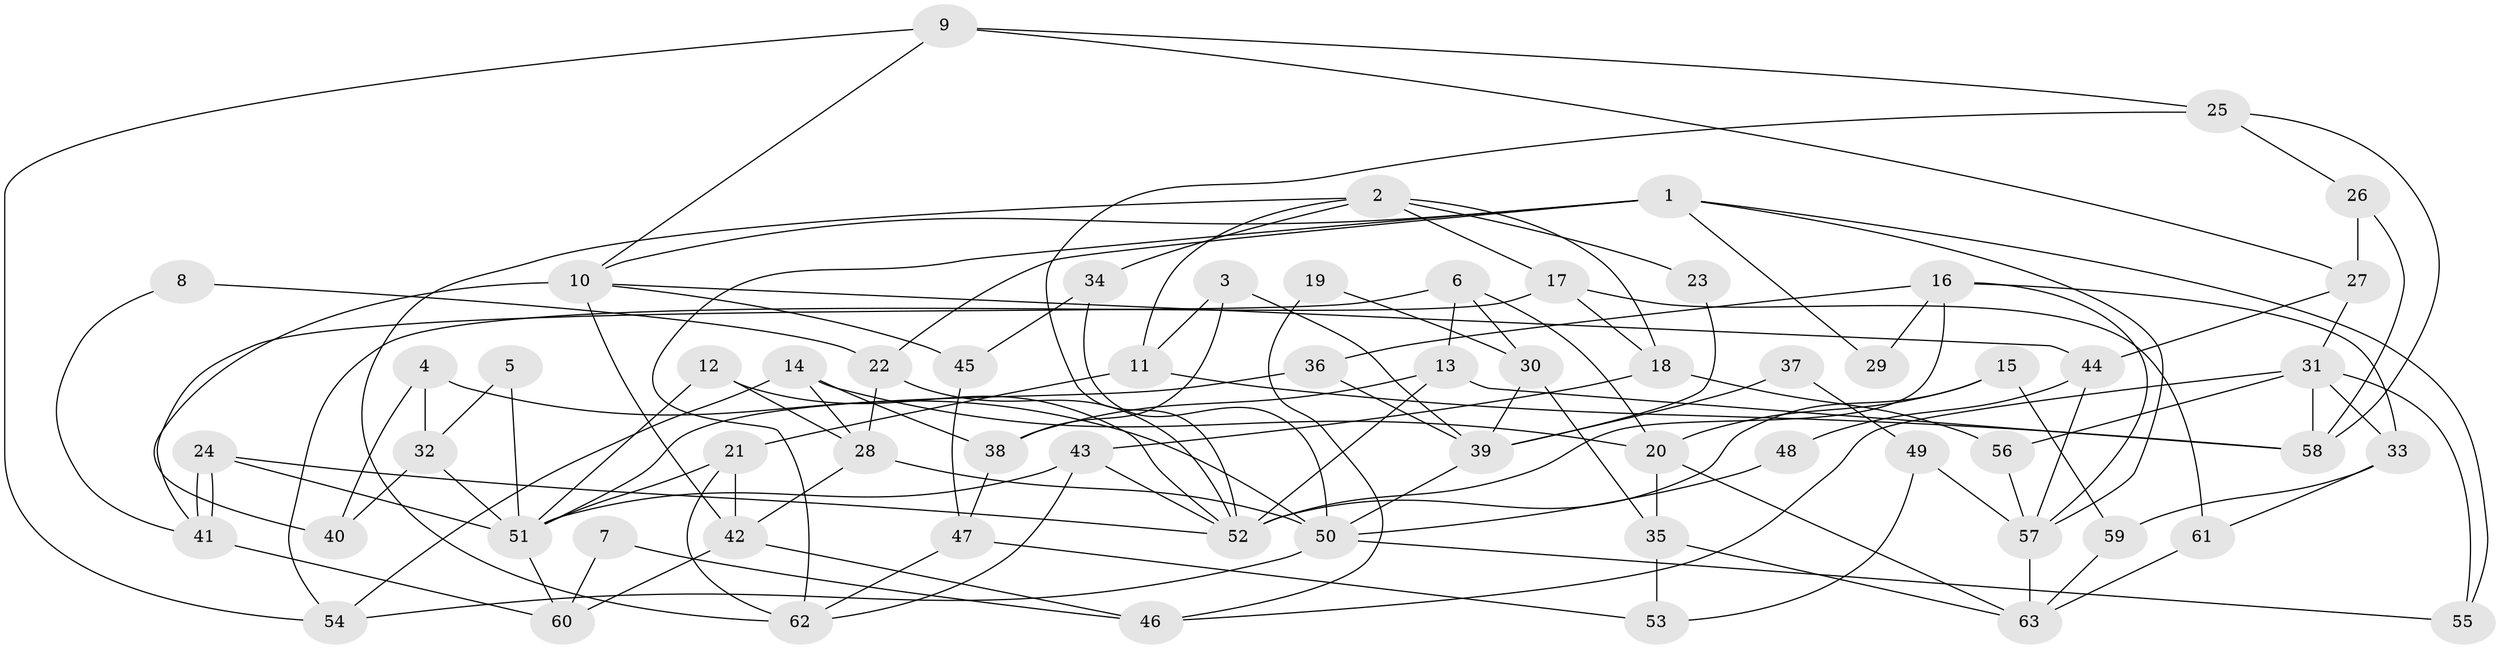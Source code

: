 // Generated by graph-tools (version 1.1) at 2025/11/02/27/25 16:11:20]
// undirected, 63 vertices, 126 edges
graph export_dot {
graph [start="1"]
  node [color=gray90,style=filled];
  1;
  2;
  3;
  4;
  5;
  6;
  7;
  8;
  9;
  10;
  11;
  12;
  13;
  14;
  15;
  16;
  17;
  18;
  19;
  20;
  21;
  22;
  23;
  24;
  25;
  26;
  27;
  28;
  29;
  30;
  31;
  32;
  33;
  34;
  35;
  36;
  37;
  38;
  39;
  40;
  41;
  42;
  43;
  44;
  45;
  46;
  47;
  48;
  49;
  50;
  51;
  52;
  53;
  54;
  55;
  56;
  57;
  58;
  59;
  60;
  61;
  62;
  63;
  1 -- 55;
  1 -- 62;
  1 -- 10;
  1 -- 22;
  1 -- 29;
  1 -- 57;
  2 -- 17;
  2 -- 62;
  2 -- 11;
  2 -- 18;
  2 -- 23;
  2 -- 34;
  3 -- 39;
  3 -- 11;
  3 -- 38;
  4 -- 32;
  4 -- 50;
  4 -- 40;
  5 -- 32;
  5 -- 51;
  6 -- 13;
  6 -- 30;
  6 -- 20;
  6 -- 41;
  7 -- 46;
  7 -- 60;
  8 -- 41;
  8 -- 22;
  9 -- 54;
  9 -- 10;
  9 -- 25;
  9 -- 27;
  10 -- 44;
  10 -- 40;
  10 -- 42;
  10 -- 45;
  11 -- 58;
  11 -- 21;
  12 -- 52;
  12 -- 28;
  12 -- 51;
  13 -- 52;
  13 -- 38;
  13 -- 58;
  14 -- 38;
  14 -- 28;
  14 -- 20;
  14 -- 54;
  15 -- 52;
  15 -- 20;
  15 -- 59;
  16 -- 52;
  16 -- 57;
  16 -- 29;
  16 -- 33;
  16 -- 36;
  17 -- 18;
  17 -- 61;
  17 -- 54;
  18 -- 43;
  18 -- 56;
  19 -- 30;
  19 -- 46;
  20 -- 35;
  20 -- 63;
  21 -- 42;
  21 -- 51;
  21 -- 62;
  22 -- 52;
  22 -- 28;
  23 -- 39;
  24 -- 41;
  24 -- 41;
  24 -- 51;
  24 -- 52;
  25 -- 58;
  25 -- 26;
  25 -- 52;
  26 -- 58;
  26 -- 27;
  27 -- 31;
  27 -- 44;
  28 -- 42;
  28 -- 50;
  30 -- 35;
  30 -- 39;
  31 -- 56;
  31 -- 33;
  31 -- 46;
  31 -- 55;
  31 -- 58;
  32 -- 51;
  32 -- 40;
  33 -- 59;
  33 -- 61;
  34 -- 50;
  34 -- 45;
  35 -- 63;
  35 -- 53;
  36 -- 51;
  36 -- 39;
  37 -- 39;
  37 -- 49;
  38 -- 47;
  39 -- 50;
  41 -- 60;
  42 -- 60;
  42 -- 46;
  43 -- 51;
  43 -- 52;
  43 -- 62;
  44 -- 57;
  44 -- 48;
  45 -- 47;
  47 -- 62;
  47 -- 53;
  48 -- 50;
  49 -- 53;
  49 -- 57;
  50 -- 54;
  50 -- 55;
  51 -- 60;
  56 -- 57;
  57 -- 63;
  59 -- 63;
  61 -- 63;
}
